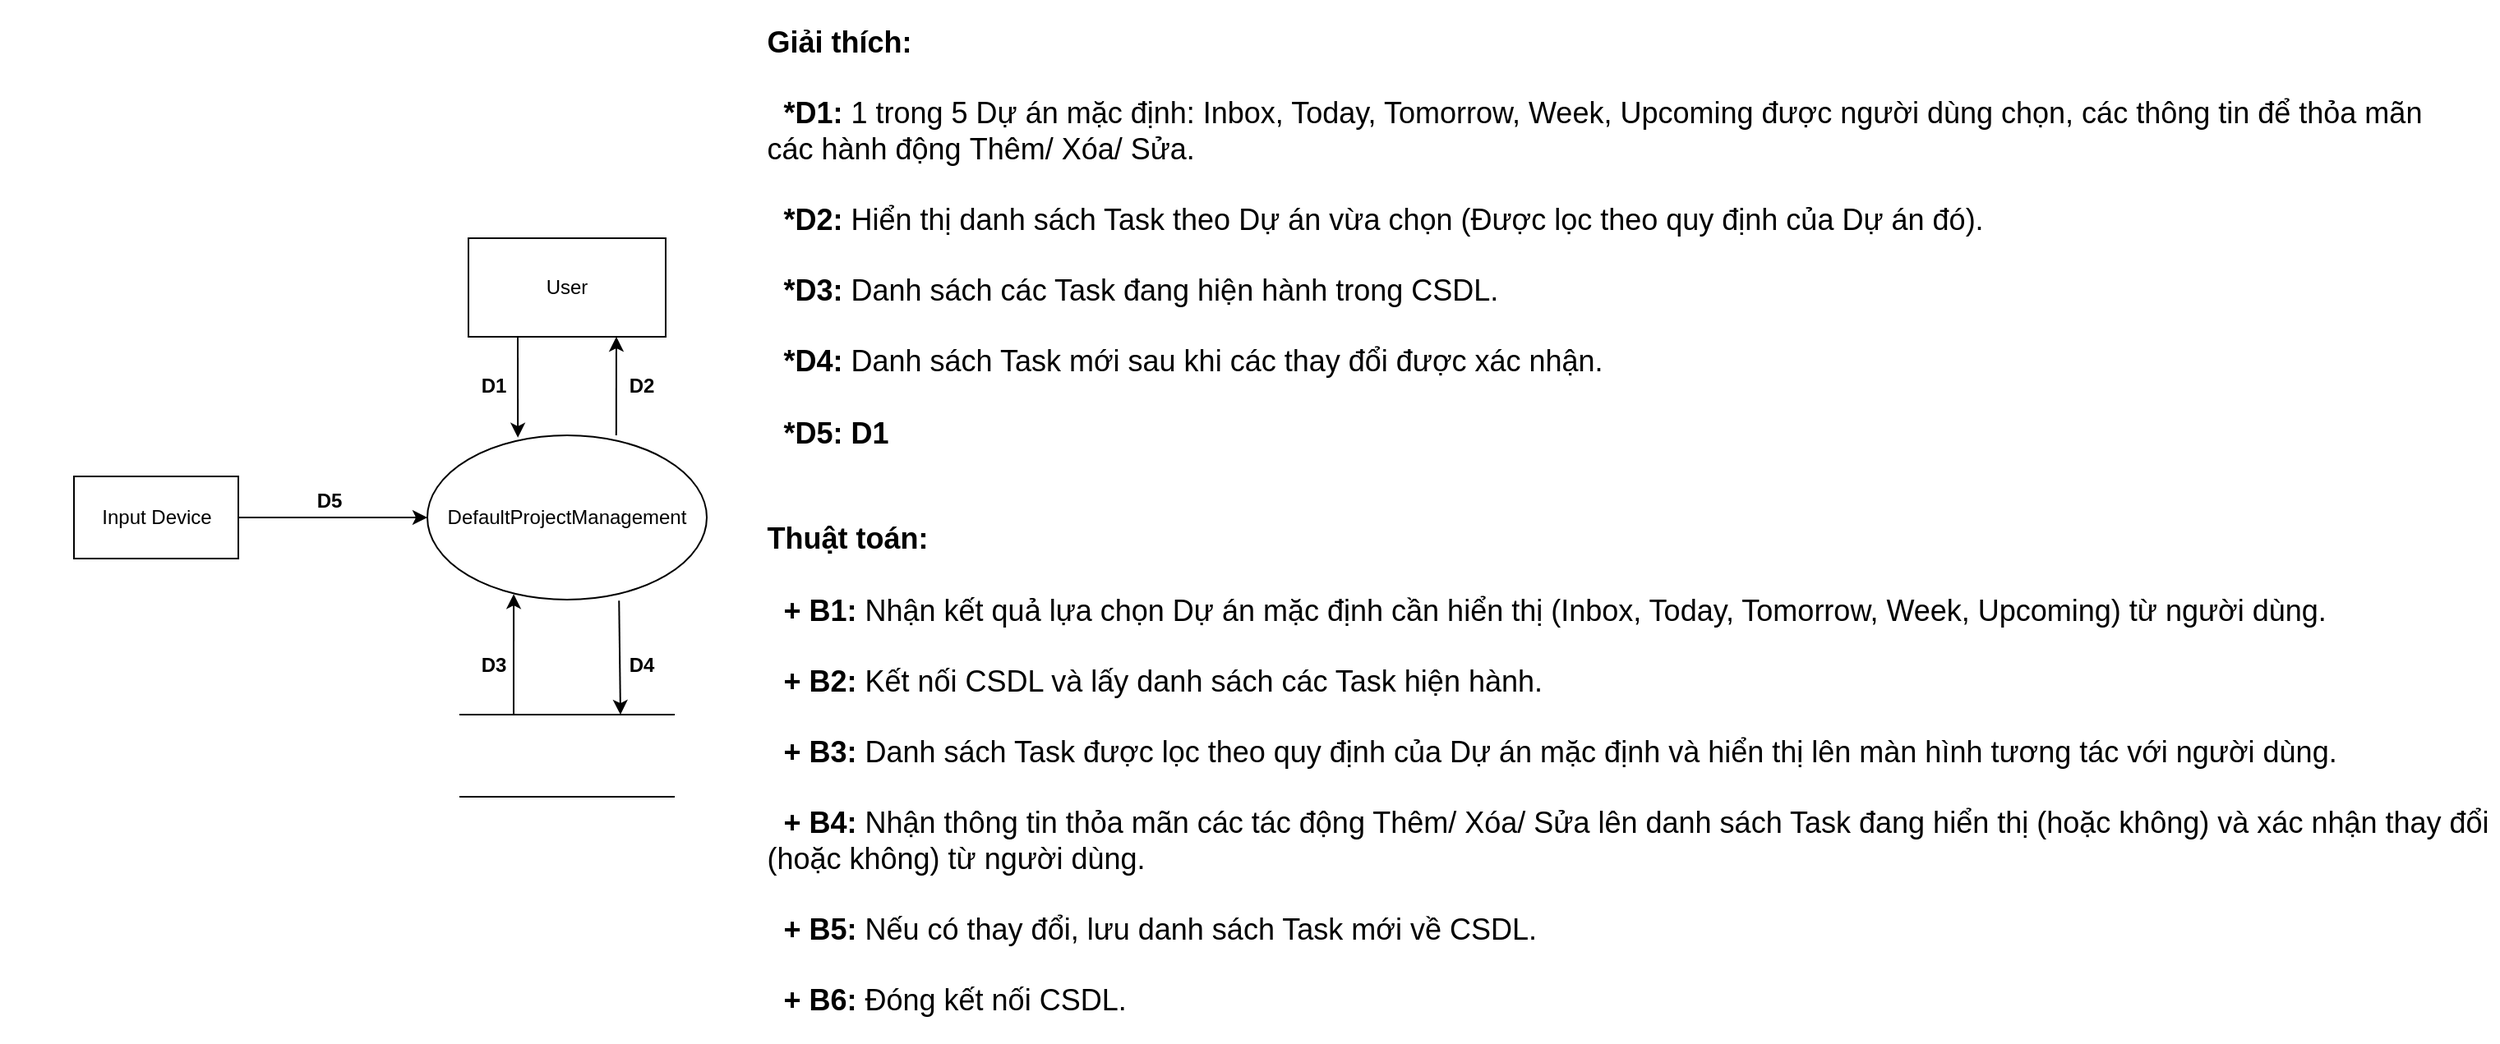 <mxfile version="13.9.2" type="device"><diagram id="QmoKnLjJJHUqHgy6DYaJ" name="Page-1"><mxGraphModel dx="1221" dy="1851" grid="1" gridSize="10" guides="1" tooltips="1" connect="1" arrows="1" fold="1" page="1" pageScale="1" pageWidth="827" pageHeight="1169" math="0" shadow="0"><root><mxCell id="0"/><mxCell id="1" parent="0"/><mxCell id="prD2puv88FZxhSGPEbav-21" value="" style="html=1;dashed=0;whitespace=wrap;strokeColor=none;" vertex="1" parent="1"><mxGeometry x="75" y="-105" width="1520" height="630" as="geometry"/></mxCell><mxCell id="prD2puv88FZxhSGPEbav-1" value="User" style="rounded=0;whiteSpace=wrap;html=1;" vertex="1" parent="1"><mxGeometry x="360" y="40" width="120" height="60" as="geometry"/></mxCell><mxCell id="prD2puv88FZxhSGPEbav-2" value="DefaultProjectManagement" style="ellipse;whiteSpace=wrap;html=1;" vertex="1" parent="1"><mxGeometry x="335" y="160" width="170" height="100" as="geometry"/></mxCell><mxCell id="prD2puv88FZxhSGPEbav-3" value="" style="html=1;dashed=0;whitespace=wrap;shape=partialRectangle;right=0;left=0;" vertex="1" parent="1"><mxGeometry x="355" y="330" width="130" height="50" as="geometry"/></mxCell><mxCell id="prD2puv88FZxhSGPEbav-5" style="edgeStyle=orthogonalEdgeStyle;rounded=0;orthogonalLoop=1;jettySize=auto;html=1;entryX=0;entryY=0.5;entryDx=0;entryDy=0;" edge="1" parent="1" source="prD2puv88FZxhSGPEbav-4" target="prD2puv88FZxhSGPEbav-2"><mxGeometry relative="1" as="geometry"/></mxCell><mxCell id="prD2puv88FZxhSGPEbav-4" value="Input Device" style="html=1;dashed=0;whitespace=wrap;" vertex="1" parent="1"><mxGeometry x="120" y="185" width="100" height="50" as="geometry"/></mxCell><mxCell id="prD2puv88FZxhSGPEbav-6" value="" style="endArrow=classic;html=1;exitX=0.25;exitY=1;exitDx=0;exitDy=0;entryX=0.324;entryY=0.014;entryDx=0;entryDy=0;entryPerimeter=0;" edge="1" parent="1" source="prD2puv88FZxhSGPEbav-1" target="prD2puv88FZxhSGPEbav-2"><mxGeometry width="50" height="50" relative="1" as="geometry"><mxPoint x="390" y="320" as="sourcePoint"/><mxPoint x="440" y="270" as="targetPoint"/></mxGeometry></mxCell><mxCell id="prD2puv88FZxhSGPEbav-7" value="" style="endArrow=classic;html=1;exitX=0.676;exitY=0;exitDx=0;exitDy=0;exitPerimeter=0;entryX=0.75;entryY=1;entryDx=0;entryDy=0;" edge="1" parent="1" source="prD2puv88FZxhSGPEbav-2" target="prD2puv88FZxhSGPEbav-1"><mxGeometry width="50" height="50" relative="1" as="geometry"><mxPoint x="390" y="320" as="sourcePoint"/><mxPoint x="440" y="270" as="targetPoint"/></mxGeometry></mxCell><mxCell id="prD2puv88FZxhSGPEbav-8" value="" style="endArrow=classic;html=1;exitX=0.25;exitY=0;exitDx=0;exitDy=0;entryX=0.309;entryY=0.966;entryDx=0;entryDy=0;entryPerimeter=0;" edge="1" parent="1" source="prD2puv88FZxhSGPEbav-3" target="prD2puv88FZxhSGPEbav-2"><mxGeometry width="50" height="50" relative="1" as="geometry"><mxPoint x="390" y="320" as="sourcePoint"/><mxPoint x="440" y="270" as="targetPoint"/></mxGeometry></mxCell><mxCell id="prD2puv88FZxhSGPEbav-9" value="" style="endArrow=classic;html=1;entryX=0.75;entryY=0;entryDx=0;entryDy=0;exitX=0.686;exitY=1.006;exitDx=0;exitDy=0;exitPerimeter=0;" edge="1" parent="1" source="prD2puv88FZxhSGPEbav-2" target="prD2puv88FZxhSGPEbav-3"><mxGeometry width="50" height="50" relative="1" as="geometry"><mxPoint x="390" y="320" as="sourcePoint"/><mxPoint x="440" y="270" as="targetPoint"/></mxGeometry></mxCell><mxCell id="prD2puv88FZxhSGPEbav-11" value="&lt;b&gt;D1&lt;/b&gt;" style="text;html=1;align=center;verticalAlign=middle;resizable=0;points=[];autosize=1;" vertex="1" parent="1"><mxGeometry x="360" y="120" width="30" height="20" as="geometry"/></mxCell><mxCell id="prD2puv88FZxhSGPEbav-12" value="&lt;b&gt;D2&lt;/b&gt;" style="text;html=1;align=center;verticalAlign=middle;resizable=0;points=[];autosize=1;" vertex="1" parent="1"><mxGeometry x="450" y="120" width="30" height="20" as="geometry"/></mxCell><mxCell id="prD2puv88FZxhSGPEbav-14" value="&lt;b&gt;D3&lt;/b&gt;" style="text;html=1;align=center;verticalAlign=middle;resizable=0;points=[];autosize=1;" vertex="1" parent="1"><mxGeometry x="360" y="290" width="30" height="20" as="geometry"/></mxCell><mxCell id="prD2puv88FZxhSGPEbav-15" value="&lt;b&gt;D4&lt;/b&gt;" style="text;html=1;align=center;verticalAlign=middle;resizable=0;points=[];autosize=1;" vertex="1" parent="1"><mxGeometry x="450" y="290" width="30" height="20" as="geometry"/></mxCell><mxCell id="prD2puv88FZxhSGPEbav-17" value="&lt;b&gt;D5&lt;/b&gt;" style="text;html=1;align=center;verticalAlign=middle;resizable=0;points=[];autosize=1;" vertex="1" parent="1"><mxGeometry x="260" y="190" width="30" height="20" as="geometry"/></mxCell><mxCell id="prD2puv88FZxhSGPEbav-20" value="&lt;div style=&quot;text-align: justify&quot;&gt;&lt;b style=&quot;font-size: 18px&quot;&gt;Giải thích:&lt;/b&gt;&lt;/div&gt;&lt;div style=&quot;text-align: justify&quot;&gt;&lt;b style=&quot;font-size: 18px&quot;&gt;&lt;br&gt;&lt;/b&gt;&lt;/div&gt;&lt;div style=&quot;font-size: 18px ; text-align: justify&quot;&gt;&lt;b&gt;&amp;nbsp; *D1:&amp;nbsp;&lt;/b&gt;1 trong 5&amp;nbsp;Dự án mặc định: Inbox, Today, Tomorrow,&amp;nbsp;&lt;span&gt;Week, Upcoming được người dùng chọn, các thông tin để thỏa mãn&lt;/span&gt;&lt;/div&gt;&lt;div style=&quot;font-size: 18px ; text-align: justify&quot;&gt;&lt;span&gt;các&amp;nbsp;&lt;/span&gt;&lt;span&gt;hành động&amp;nbsp;&lt;/span&gt;&lt;span&gt;Thêm/ Xóa/ Sửa.&lt;/span&gt;&lt;/div&gt;&lt;div style=&quot;font-size: 18px ; text-align: justify&quot;&gt;&lt;span&gt;&lt;br&gt;&lt;/span&gt;&lt;/div&gt;&lt;div style=&quot;font-size: 18px ; text-align: justify&quot;&gt;&amp;nbsp;&amp;nbsp;&lt;b&gt;*D2:&amp;nbsp;&lt;/b&gt;Hiển thị danh sách Task theo Dự án vừa chọn (Được lọc theo quy định của Dự án đó&lt;span&gt;).&lt;/span&gt;&lt;/div&gt;&lt;div style=&quot;font-size: 18px ; text-align: justify&quot;&gt;&lt;span&gt;&lt;br&gt;&lt;/span&gt;&lt;/div&gt;&lt;div style=&quot;font-size: 18px ; text-align: justify&quot;&gt;&amp;nbsp; &lt;b&gt;*D3:&lt;/b&gt;&amp;nbsp;Danh sách các Task đang hiện hành trong CSDL.&lt;/div&gt;&lt;div style=&quot;font-size: 18px ; text-align: justify&quot;&gt;&lt;br&gt;&lt;/div&gt;&lt;div style=&quot;font-size: 18px ; text-align: justify&quot;&gt;&amp;nbsp; &lt;b&gt;*D4: &lt;/b&gt;Danh sách Task mới sau khi các thay đổi được xác nhận.&lt;/div&gt;&lt;div style=&quot;font-size: 18px ; text-align: justify&quot;&gt;&lt;br&gt;&lt;/div&gt;&lt;div style=&quot;font-size: 18px ; text-align: justify&quot;&gt;&amp;nbsp; &lt;b&gt;*D5: D1&lt;/b&gt;&lt;/div&gt;&lt;div style=&quot;font-size: 18px ; text-align: justify&quot;&gt;&lt;br&gt;&lt;/div&gt;&lt;div style=&quot;font-size: 18px ; text-align: justify&quot;&gt;&lt;br&gt;&lt;/div&gt;&lt;div style=&quot;font-size: 18px ; text-align: justify&quot;&gt;&lt;b&gt;Thuật toán:&lt;/b&gt;&lt;/div&gt;&lt;div style=&quot;font-size: 18px ; text-align: justify&quot;&gt;&lt;b&gt;&lt;br&gt;&lt;/b&gt;&lt;/div&gt;&lt;div style=&quot;font-size: 18px ; text-align: justify&quot;&gt;&lt;b&gt;&amp;nbsp; + B1: &lt;/b&gt;Nhận kết quả&amp;nbsp;lựa chọn Dự án mặc định cần hiển thị (Inbox, Today, Tomorrow, Week, Upcoming) từ người dùng.&lt;/div&gt;&lt;div style=&quot;font-size: 18px ; text-align: justify&quot;&gt;&lt;span&gt;&lt;br&gt;&lt;/span&gt;&lt;/div&gt;&lt;div style=&quot;font-size: 18px ; text-align: justify&quot;&gt;&lt;b&gt;&amp;nbsp; + B2: &lt;/b&gt;Kết nối CSDL và lấy danh sách các Task hiện hành.&lt;/div&gt;&lt;div style=&quot;font-size: 18px ; text-align: justify&quot;&gt;&lt;br&gt;&lt;/div&gt;&lt;div style=&quot;font-size: 18px ; text-align: justify&quot;&gt;&lt;b&gt;&amp;nbsp; + B3: &lt;/b&gt;Danh sách Task được lọc theo quy định của Dự án mặc định và hiển thị lên màn hình tương tác với người dùng.&lt;/div&gt;&lt;div style=&quot;font-size: 18px ; text-align: justify&quot;&gt;&lt;br&gt;&lt;/div&gt;&lt;div style=&quot;font-size: 18px ; text-align: justify&quot;&gt;&lt;b&gt;&amp;nbsp; + B4: &lt;/b&gt;Nhận thông tin thỏa mãn các tác động Thêm/ Xóa/ Sửa lên danh sách Task đang hiển thị (hoặc không) và xác nhận thay đổi&lt;/div&gt;&lt;div style=&quot;font-size: 18px ; text-align: justify&quot;&gt;(hoặc không) từ người dùng.&lt;/div&gt;&lt;div style=&quot;font-size: 18px ; text-align: justify&quot;&gt;&lt;br&gt;&lt;/div&gt;&lt;div style=&quot;font-size: 18px ; text-align: justify&quot;&gt;&lt;b&gt;&amp;nbsp; + B5: &lt;/b&gt;Nếu có thay đổi, lưu danh sách Task mới về CSDL.&lt;/div&gt;&lt;div style=&quot;font-size: 18px ; text-align: justify&quot;&gt;&lt;br&gt;&lt;/div&gt;&lt;div style=&quot;font-size: 18px ; text-align: justify&quot;&gt;&lt;b&gt;&amp;nbsp; + B6: &lt;/b&gt;Đóng kết nối CSDL.&lt;/div&gt;&lt;div&gt;&lt;br&gt;&lt;/div&gt;" style="text;html=1;align=center;verticalAlign=middle;resizable=0;points=[];autosize=1;" vertex="1" parent="1"><mxGeometry x="535" y="20" width="1060" height="400" as="geometry"/></mxCell></root></mxGraphModel></diagram></mxfile>